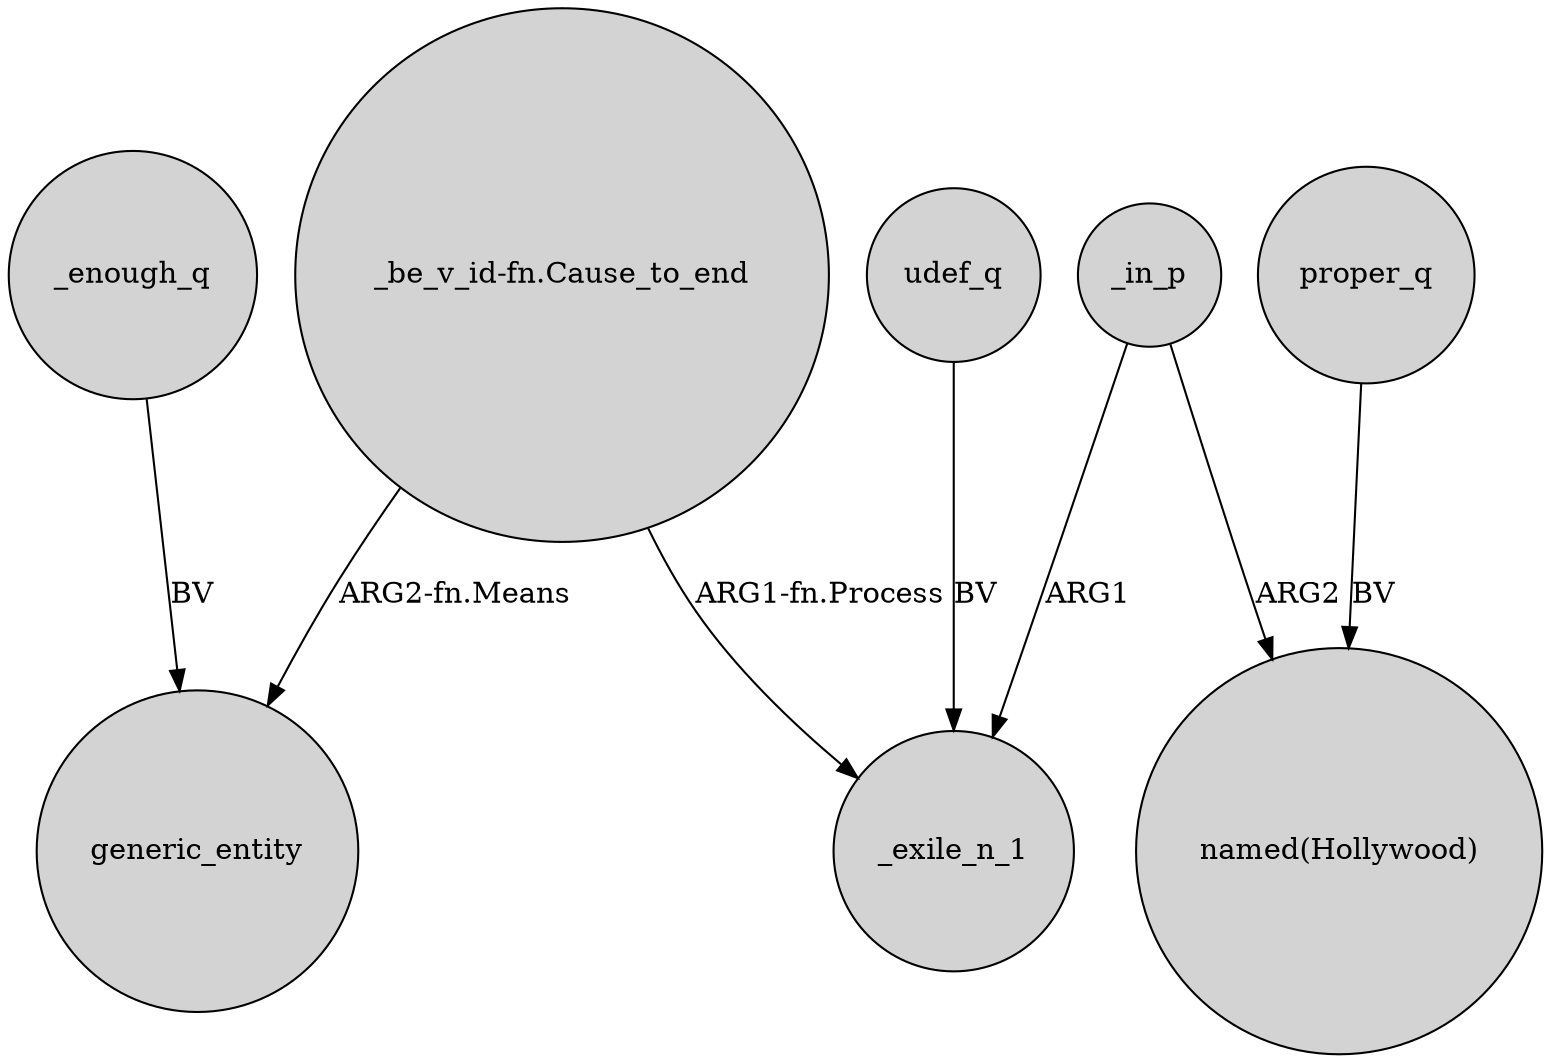 digraph {
	node [shape=circle style=filled]
	_enough_q -> generic_entity [label=BV]
	"_be_v_id-fn.Cause_to_end" -> generic_entity [label="ARG2-fn.Means"]
	proper_q -> "named(Hollywood)" [label=BV]
	"_be_v_id-fn.Cause_to_end" -> _exile_n_1 [label="ARG1-fn.Process"]
	_in_p -> _exile_n_1 [label=ARG1]
	udef_q -> _exile_n_1 [label=BV]
	_in_p -> "named(Hollywood)" [label=ARG2]
}
